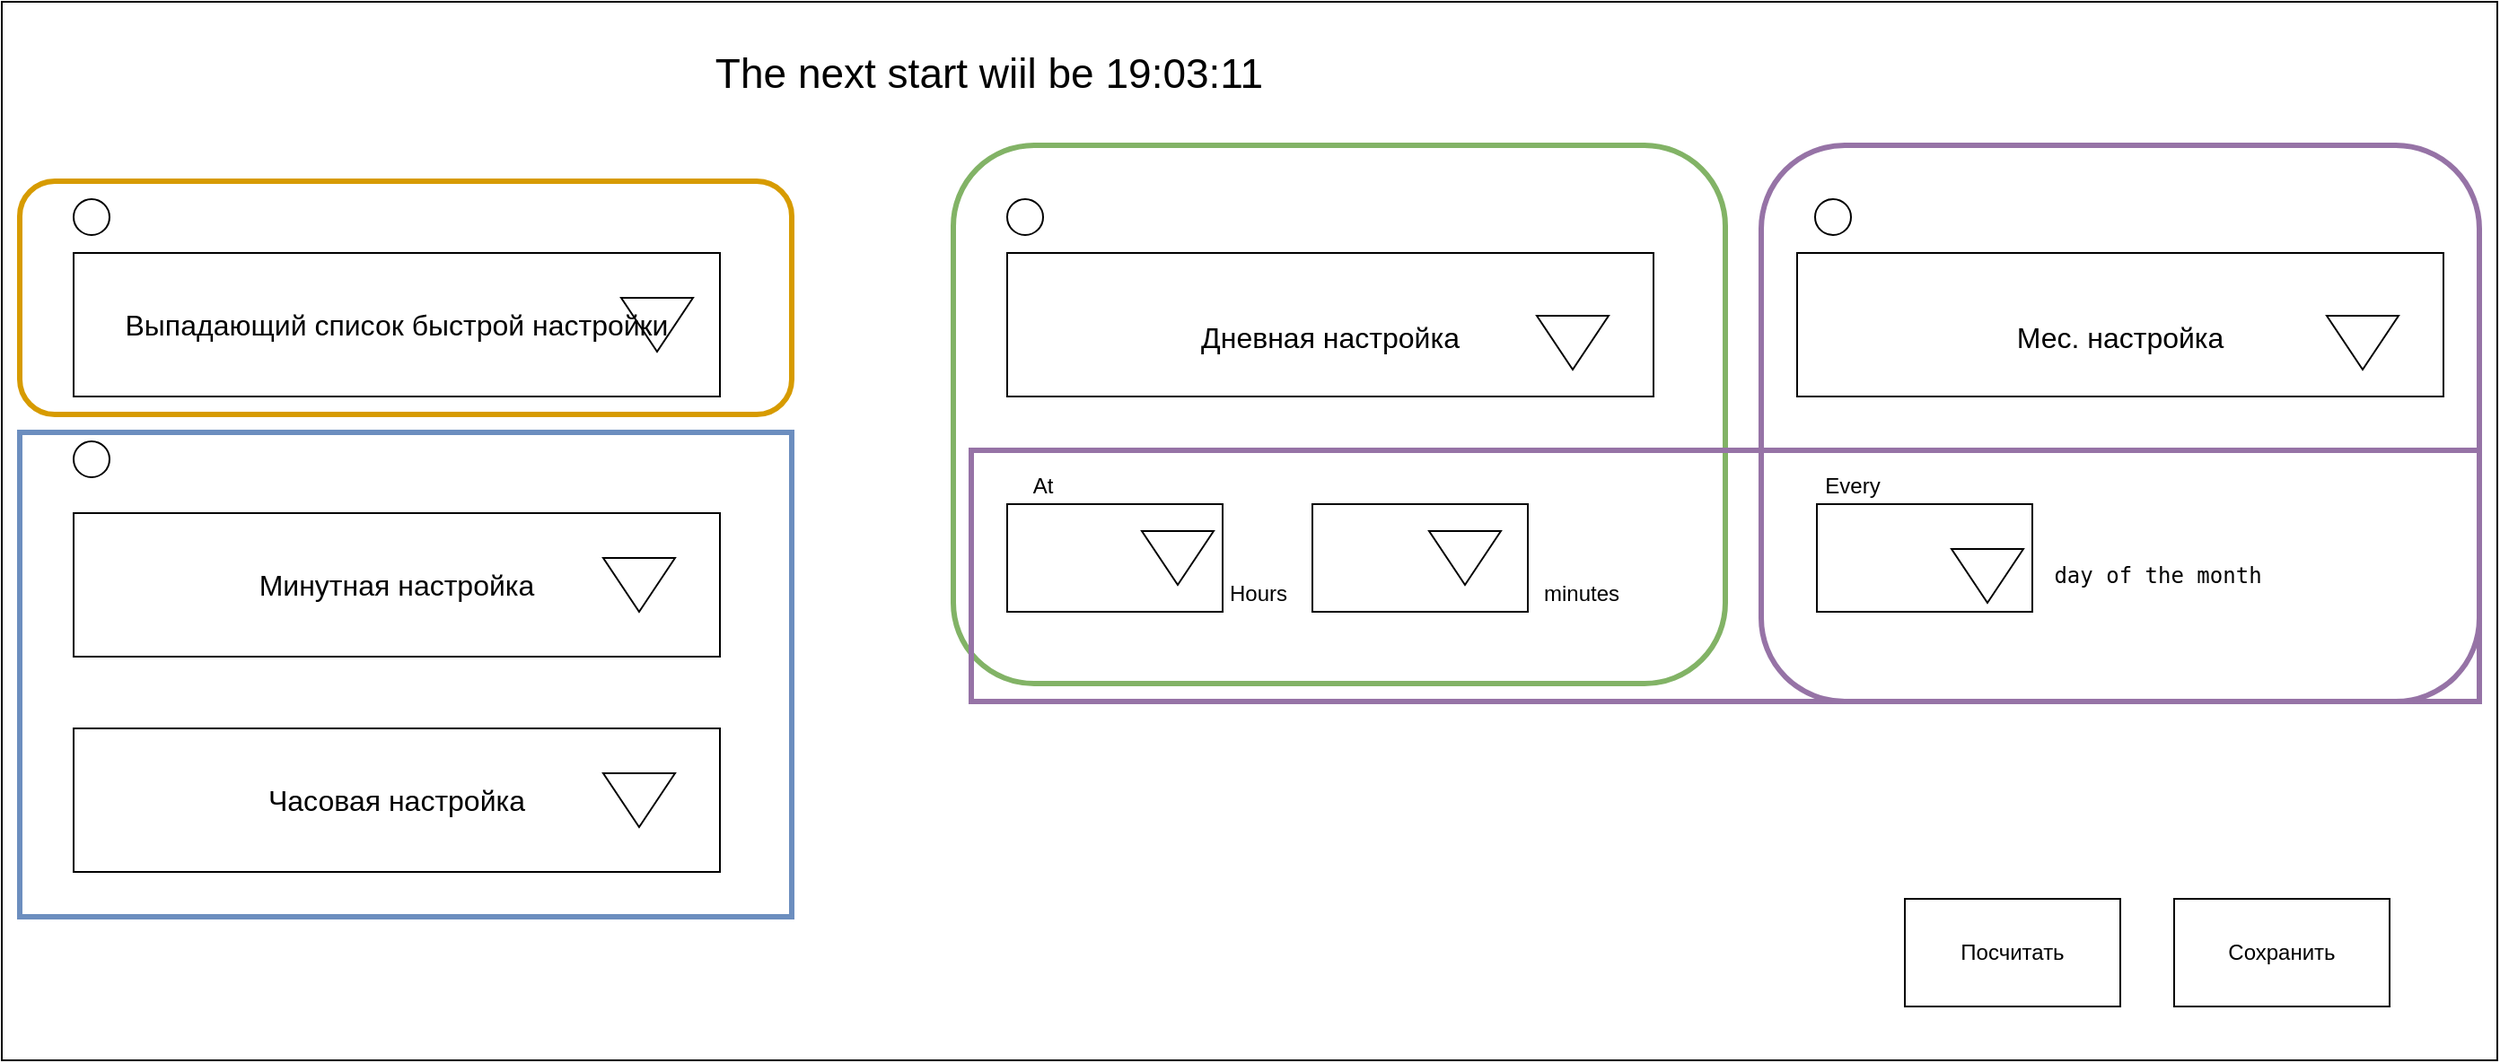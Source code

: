 <mxfile version="15.3.0" type="github">
  <diagram id="gtV5tF_HEuy4RKXvMjVW" name="Page-1">
    <mxGraphModel dx="1990" dy="1153" grid="1" gridSize="10" guides="1" tooltips="1" connect="1" arrows="1" fold="1" page="1" pageScale="1" pageWidth="827" pageHeight="1169" math="0" shadow="0">
      <root>
        <mxCell id="0" />
        <mxCell id="1" parent="0" />
        <mxCell id="HaARxmCkmAvHapSr_xou-1" value="" style="rounded=0;whiteSpace=wrap;html=1;fillColor=none;" vertex="1" parent="1">
          <mxGeometry x="280" y="340" width="1390" height="590" as="geometry" />
        </mxCell>
        <mxCell id="HaARxmCkmAvHapSr_xou-2" value="&lt;font style=&quot;font-size: 23px&quot;&gt;The next start wiil be 19:03:11&lt;/font&gt;" style="text;html=1;strokeColor=none;fillColor=none;align=center;verticalAlign=middle;whiteSpace=wrap;rounded=0;" vertex="1" parent="1">
          <mxGeometry x="530" y="370" width="600" height="20" as="geometry" />
        </mxCell>
        <mxCell id="HaARxmCkmAvHapSr_xou-3" value="&lt;font style=&quot;font-size: 16px&quot;&gt;Выпадающий список быстрой настройки&lt;br&gt;&lt;/font&gt;" style="rounded=0;whiteSpace=wrap;html=1;fillColor=none;gradientColor=none;" vertex="1" parent="1">
          <mxGeometry x="320" y="480" width="360" height="80" as="geometry" />
        </mxCell>
        <mxCell id="HaARxmCkmAvHapSr_xou-5" value="&lt;font style=&quot;font-size: 16px&quot;&gt;Минутная настройка&lt;br&gt;&lt;/font&gt;" style="rounded=0;whiteSpace=wrap;html=1;fillColor=none;gradientColor=none;" vertex="1" parent="1">
          <mxGeometry x="320" y="625" width="360" height="80" as="geometry" />
        </mxCell>
        <mxCell id="HaARxmCkmAvHapSr_xou-6" value="&lt;font style=&quot;font-size: 16px&quot;&gt;Часовая настройка&lt;br&gt;&lt;/font&gt;" style="rounded=0;whiteSpace=wrap;html=1;fillColor=none;gradientColor=none;" vertex="1" parent="1">
          <mxGeometry x="320" y="745" width="360" height="80" as="geometry" />
        </mxCell>
        <mxCell id="HaARxmCkmAvHapSr_xou-8" value="&lt;br&gt;&lt;font style=&quot;font-size: 16px&quot;&gt;Дневная настройка&lt;br&gt;&lt;/font&gt;" style="rounded=0;whiteSpace=wrap;html=1;fillColor=none;gradientColor=none;" vertex="1" parent="1">
          <mxGeometry x="840" y="480" width="360" height="80" as="geometry" />
        </mxCell>
        <mxCell id="HaARxmCkmAvHapSr_xou-9" value="&lt;br&gt;&lt;font style=&quot;font-size: 16px&quot;&gt;Мес. настройка&lt;br&gt;&lt;/font&gt;" style="rounded=0;whiteSpace=wrap;html=1;fillColor=none;gradientColor=none;" vertex="1" parent="1">
          <mxGeometry x="1280" y="480" width="360" height="80" as="geometry" />
        </mxCell>
        <mxCell id="HaARxmCkmAvHapSr_xou-10" value="" style="triangle;whiteSpace=wrap;html=1;fillColor=none;gradientColor=none;rotation=90;" vertex="1" parent="1">
          <mxGeometry x="620" y="765" width="30" height="40" as="geometry" />
        </mxCell>
        <mxCell id="HaARxmCkmAvHapSr_xou-11" value="" style="triangle;whiteSpace=wrap;html=1;fillColor=none;gradientColor=none;rotation=90;" vertex="1" parent="1">
          <mxGeometry x="620" y="645" width="30" height="40" as="geometry" />
        </mxCell>
        <mxCell id="HaARxmCkmAvHapSr_xou-12" value="" style="triangle;whiteSpace=wrap;html=1;fillColor=none;gradientColor=none;rotation=90;" vertex="1" parent="1">
          <mxGeometry x="630" y="500" width="30" height="40" as="geometry" />
        </mxCell>
        <mxCell id="HaARxmCkmAvHapSr_xou-13" value="" style="triangle;whiteSpace=wrap;html=1;fillColor=none;gradientColor=none;rotation=90;" vertex="1" parent="1">
          <mxGeometry x="1140" y="510" width="30" height="40" as="geometry" />
        </mxCell>
        <mxCell id="HaARxmCkmAvHapSr_xou-14" value="" style="triangle;whiteSpace=wrap;html=1;fillColor=none;gradientColor=none;rotation=90;" vertex="1" parent="1">
          <mxGeometry x="1580" y="510" width="30" height="40" as="geometry" />
        </mxCell>
        <mxCell id="HaARxmCkmAvHapSr_xou-16" value="Посчитать" style="rounded=0;whiteSpace=wrap;html=1;fillColor=none;gradientColor=none;" vertex="1" parent="1">
          <mxGeometry x="1340" y="840" width="120" height="60" as="geometry" />
        </mxCell>
        <mxCell id="HaARxmCkmAvHapSr_xou-18" value="Сохранить" style="rounded=0;whiteSpace=wrap;html=1;fillColor=none;gradientColor=none;" vertex="1" parent="1">
          <mxGeometry x="1490" y="840" width="120" height="60" as="geometry" />
        </mxCell>
        <mxCell id="HaARxmCkmAvHapSr_xou-34" value="" style="rounded=0;whiteSpace=wrap;html=1;fillColor=none;gradientColor=none;" vertex="1" parent="1">
          <mxGeometry x="840" y="620" width="120" height="60" as="geometry" />
        </mxCell>
        <mxCell id="HaARxmCkmAvHapSr_xou-35" value="At" style="text;html=1;strokeColor=none;fillColor=none;align=center;verticalAlign=middle;whiteSpace=wrap;rounded=0;" vertex="1" parent="1">
          <mxGeometry x="840" y="600" width="40" height="20" as="geometry" />
        </mxCell>
        <mxCell id="HaARxmCkmAvHapSr_xou-36" value="Hours" style="text;html=1;strokeColor=none;fillColor=none;align=center;verticalAlign=middle;whiteSpace=wrap;rounded=0;" vertex="1" parent="1">
          <mxGeometry x="960" y="660" width="40" height="20" as="geometry" />
        </mxCell>
        <mxCell id="HaARxmCkmAvHapSr_xou-37" value="" style="triangle;whiteSpace=wrap;html=1;fillColor=none;gradientColor=none;rotation=90;" vertex="1" parent="1">
          <mxGeometry x="920" y="630" width="30" height="40" as="geometry" />
        </mxCell>
        <mxCell id="HaARxmCkmAvHapSr_xou-38" value="" style="rounded=0;whiteSpace=wrap;html=1;fillColor=none;gradientColor=none;" vertex="1" parent="1">
          <mxGeometry x="1010" y="620" width="120" height="60" as="geometry" />
        </mxCell>
        <mxCell id="HaARxmCkmAvHapSr_xou-39" value="minutes" style="text;html=1;strokeColor=none;fillColor=none;align=center;verticalAlign=middle;whiteSpace=wrap;rounded=0;" vertex="1" parent="1">
          <mxGeometry x="1140" y="670" width="40" as="geometry" />
        </mxCell>
        <mxCell id="HaARxmCkmAvHapSr_xou-40" value="" style="rounded=0;whiteSpace=wrap;html=1;fillColor=none;gradientColor=none;" vertex="1" parent="1">
          <mxGeometry x="1291" y="620" width="120" height="60" as="geometry" />
        </mxCell>
        <mxCell id="HaARxmCkmAvHapSr_xou-41" value="Every" style="text;html=1;strokeColor=none;fillColor=none;align=center;verticalAlign=middle;whiteSpace=wrap;rounded=0;" vertex="1" parent="1">
          <mxGeometry x="1291" y="600" width="40" height="20" as="geometry" />
        </mxCell>
        <mxCell id="HaARxmCkmAvHapSr_xou-42" value="" style="triangle;whiteSpace=wrap;html=1;fillColor=none;gradientColor=none;rotation=90;" vertex="1" parent="1">
          <mxGeometry x="1080" y="630" width="30" height="40" as="geometry" />
        </mxCell>
        <mxCell id="HaARxmCkmAvHapSr_xou-43" value="" style="triangle;whiteSpace=wrap;html=1;fillColor=none;gradientColor=none;rotation=90;" vertex="1" parent="1">
          <mxGeometry x="1371" y="640" width="30" height="40" as="geometry" />
        </mxCell>
        <mxCell id="HaARxmCkmAvHapSr_xou-44" value="&lt;pre class=&quot;tw-data-text tw-text-large tw-ta&quot; id=&quot;tw-target-text&quot; style=&quot;text-align: left&quot; dir=&quot;ltr&quot;&gt;&lt;span class=&quot;Y2IQFc&quot; lang=&quot;en&quot;&gt;day of the month&lt;/span&gt;&lt;/pre&gt;" style="text;html=1;strokeColor=none;fillColor=none;align=center;verticalAlign=middle;whiteSpace=wrap;rounded=0;" vertex="1" parent="1">
          <mxGeometry x="1441" y="620" width="80" height="80" as="geometry" />
        </mxCell>
        <mxCell id="HaARxmCkmAvHapSr_xou-46" value="" style="ellipse;whiteSpace=wrap;html=1;fillColor=none;gradientColor=none;" vertex="1" parent="1">
          <mxGeometry x="320" y="585" width="20" height="20" as="geometry" />
        </mxCell>
        <mxCell id="HaARxmCkmAvHapSr_xou-49" value="" style="ellipse;whiteSpace=wrap;html=1;fillColor=none;gradientColor=none;" vertex="1" parent="1">
          <mxGeometry x="320" y="450" width="20" height="20" as="geometry" />
        </mxCell>
        <mxCell id="HaARxmCkmAvHapSr_xou-50" value="" style="ellipse;whiteSpace=wrap;html=1;fillColor=none;gradientColor=none;" vertex="1" parent="1">
          <mxGeometry x="840" y="450" width="20" height="20" as="geometry" />
        </mxCell>
        <mxCell id="HaARxmCkmAvHapSr_xou-53" value="" style="ellipse;whiteSpace=wrap;html=1;fillColor=none;gradientColor=none;" vertex="1" parent="1">
          <mxGeometry x="1290" y="450" width="20" height="20" as="geometry" />
        </mxCell>
        <mxCell id="HaARxmCkmAvHapSr_xou-54" value="" style="rounded=1;whiteSpace=wrap;html=1;fillColor=none;strokeColor=#d79b00;strokeWidth=3;" vertex="1" parent="1">
          <mxGeometry x="290" y="440" width="430" height="130" as="geometry" />
        </mxCell>
        <mxCell id="HaARxmCkmAvHapSr_xou-55" value="" style="rounded=0;whiteSpace=wrap;html=1;fillColor=none;strokeColor=#6c8ebf;strokeWidth=3;" vertex="1" parent="1">
          <mxGeometry x="290" y="580" width="430" height="270" as="geometry" />
        </mxCell>
        <mxCell id="HaARxmCkmAvHapSr_xou-56" value="" style="rounded=1;whiteSpace=wrap;html=1;fillColor=none;strokeColor=#82b366;strokeWidth=3;" vertex="1" parent="1">
          <mxGeometry x="810" y="420" width="430" height="300" as="geometry" />
        </mxCell>
        <mxCell id="HaARxmCkmAvHapSr_xou-58" value="" style="rounded=0;whiteSpace=wrap;html=1;fillColor=none;strokeColor=#9673a6;strokeWidth=3;" vertex="1" parent="1">
          <mxGeometry x="820" y="590" width="840" height="140" as="geometry" />
        </mxCell>
        <mxCell id="HaARxmCkmAvHapSr_xou-60" value="" style="rounded=1;whiteSpace=wrap;html=1;fillColor=none;strokeColor=#9673a6;strokeWidth=3;" vertex="1" parent="1">
          <mxGeometry x="1260" y="420" width="400" height="310" as="geometry" />
        </mxCell>
      </root>
    </mxGraphModel>
  </diagram>
</mxfile>
